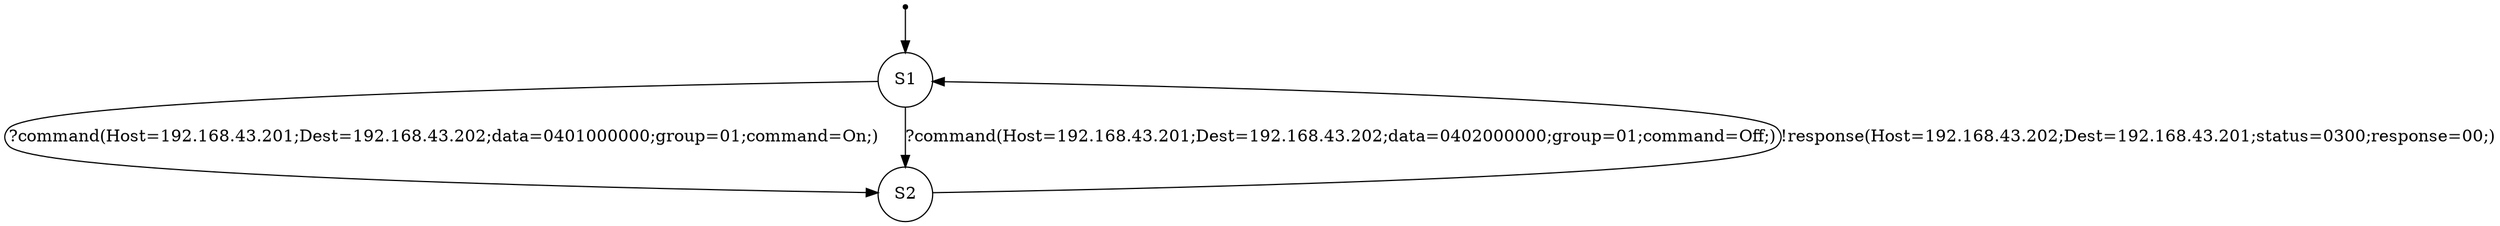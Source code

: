 digraph LTS {
S00[shape=point]
S1[label=S1,shape=circle];
S2[label=S2,shape=circle];
S00 -> S1
S1 -> S2[label ="?command(Host=192.168.43.201;Dest=192.168.43.202;data=0401000000;group=01;command=On;)"];
S1 -> S2[label ="?command(Host=192.168.43.201;Dest=192.168.43.202;data=0402000000;group=01;command=Off;)"];
S2 -> S1[label ="!response(Host=192.168.43.202;Dest=192.168.43.201;status=0300;response=00;)"];
}
